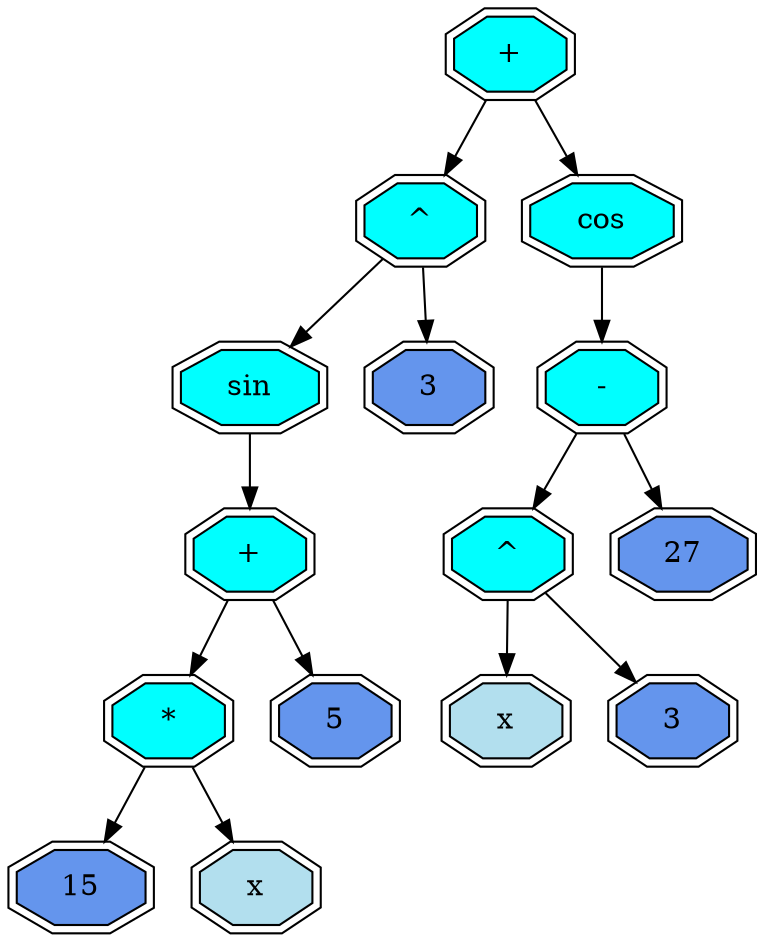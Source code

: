 digraph G { 
node [shape = record];
 3770060000  3770060000 [shape = doubleoctagon, style = filled, fillcolor = aqua  label = " + "];
3770060000 -> 3770056260
 3770060000 -> 3770057740 
 3770056260 [shape = doubleoctagon, style = filled, fillcolor = aqua  label = " ^ "];
3770056260 -> 3770056160
 3770056260 -> 3770056220 
 3770056160 [shape = doubleoctagon, style = filled, fillcolor = aqua  label = " sin "];

 3770056160 -> 3770056120 
 3770056120 [shape = doubleoctagon, style = filled, fillcolor = aqua  label = " + "];
3770056120 -> 3770057340
 3770056120 -> 3770056060 
 3770057340 [shape = doubleoctagon, style = filled, fillcolor = aqua  label = " * "];
3770057340 -> 3770057140
 3770057340 -> 3770057300 
 3770057140 [shape = doubleoctagon, style = filled, fillcolor = cornflowerblue  label = " 15 "];
 3770057300 [shape = doubleoctagon, style = filled, fillcolor = lightblue2  label = " x "];
 3770056060 [shape = doubleoctagon, style = filled, fillcolor = cornflowerblue  label = " 5 "];
 3770056220 [shape = doubleoctagon, style = filled, fillcolor = cornflowerblue  label = " 3 "];
 3770057740 [shape = doubleoctagon, style = filled, fillcolor = aqua  label = " cos "];

 3770057740 -> 3770056520 
 3770056520 [shape = doubleoctagon, style = filled, fillcolor = aqua  label = " - "];
3770056520 -> 3770056420
 3770056520 -> 3770056460 
 3770056420 [shape = doubleoctagon, style = filled, fillcolor = aqua  label = " ^ "];
3770056420 -> 3770056320
 3770056420 -> 3770056360 
 3770056320 [shape = doubleoctagon, style = filled, fillcolor = lightblue2  label = " x "];
 3770056360 [shape = doubleoctagon, style = filled, fillcolor = cornflowerblue  label = " 3 "];
 3770056460 [shape = doubleoctagon, style = filled, fillcolor = cornflowerblue  label = " 27 "];
}
